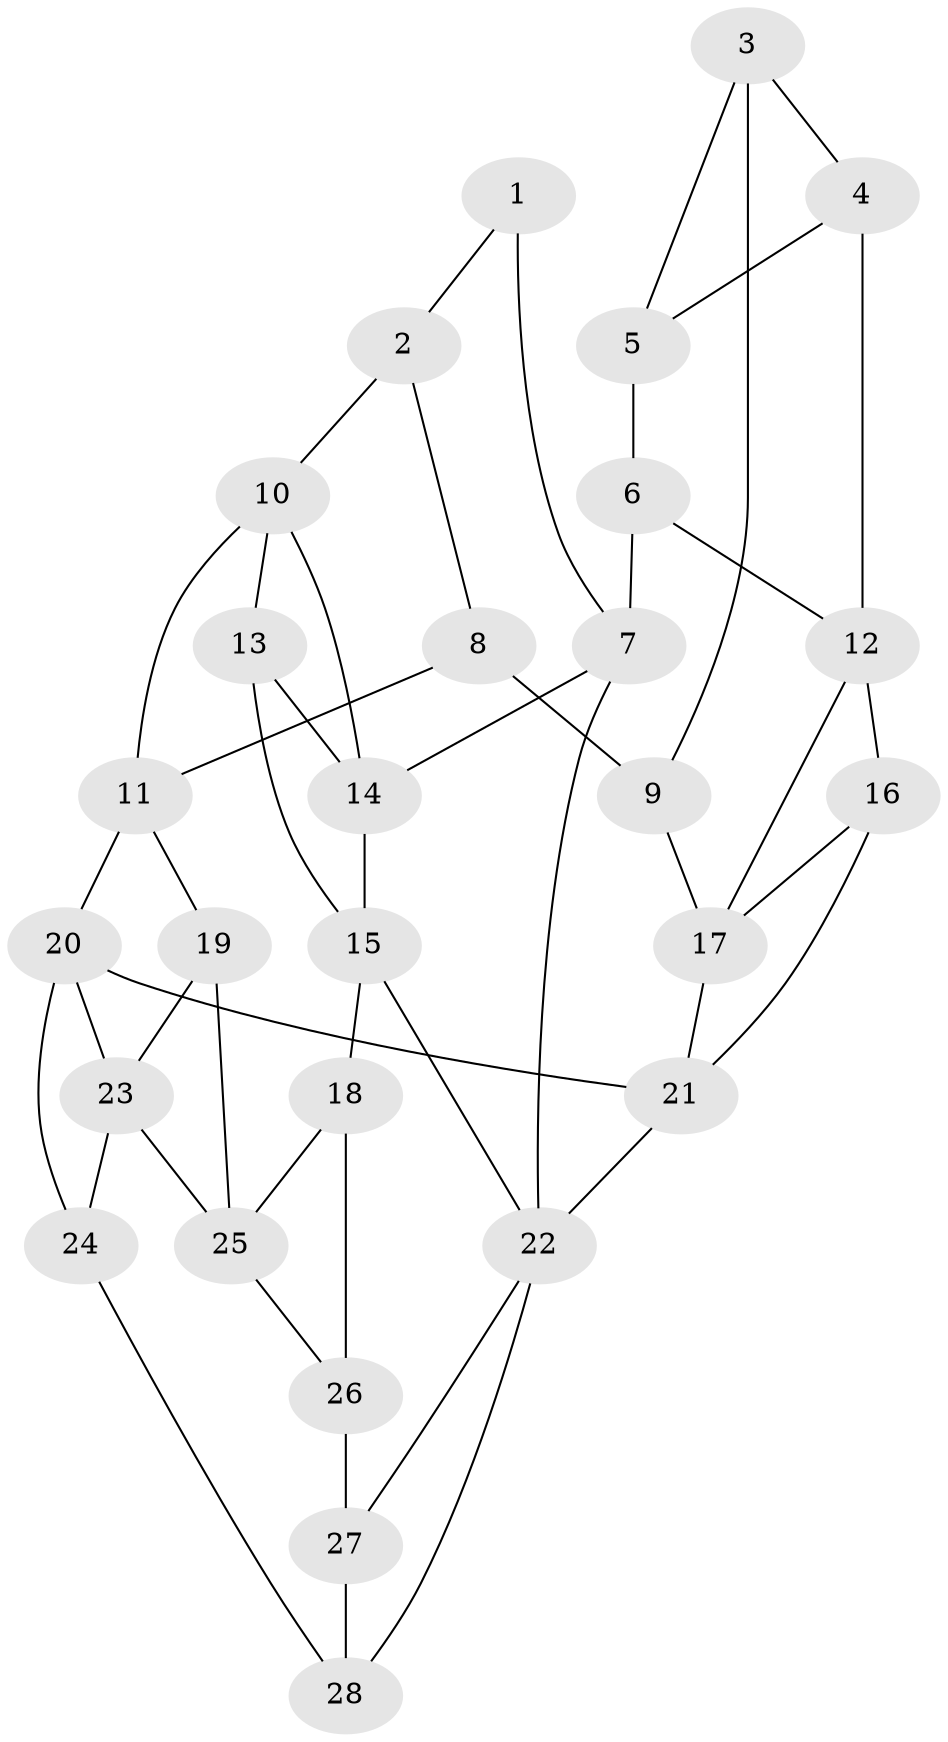// original degree distribution, {3: 0.03571428571428571, 6: 0.23214285714285715, 5: 0.4642857142857143, 4: 0.26785714285714285}
// Generated by graph-tools (version 1.1) at 2025/03/03/09/25 03:03:17]
// undirected, 28 vertices, 48 edges
graph export_dot {
graph [start="1"]
  node [color=gray90,style=filled];
  1;
  2;
  3;
  4;
  5;
  6;
  7;
  8;
  9;
  10;
  11;
  12;
  13;
  14;
  15;
  16;
  17;
  18;
  19;
  20;
  21;
  22;
  23;
  24;
  25;
  26;
  27;
  28;
  1 -- 2 [weight=1.0];
  1 -- 7 [weight=2.0];
  2 -- 8 [weight=1.0];
  2 -- 10 [weight=1.0];
  3 -- 4 [weight=1.0];
  3 -- 5 [weight=1.0];
  3 -- 9 [weight=1.0];
  4 -- 5 [weight=1.0];
  4 -- 12 [weight=1.0];
  5 -- 6 [weight=2.0];
  6 -- 7 [weight=1.0];
  6 -- 12 [weight=1.0];
  7 -- 14 [weight=1.0];
  7 -- 22 [weight=2.0];
  8 -- 9 [weight=2.0];
  8 -- 11 [weight=1.0];
  9 -- 17 [weight=1.0];
  10 -- 11 [weight=1.0];
  10 -- 13 [weight=1.0];
  10 -- 14 [weight=1.0];
  11 -- 19 [weight=1.0];
  11 -- 20 [weight=1.0];
  12 -- 16 [weight=1.0];
  12 -- 17 [weight=1.0];
  13 -- 14 [weight=1.0];
  13 -- 15 [weight=1.0];
  14 -- 15 [weight=1.0];
  15 -- 18 [weight=1.0];
  15 -- 22 [weight=1.0];
  16 -- 17 [weight=1.0];
  16 -- 21 [weight=1.0];
  17 -- 21 [weight=1.0];
  18 -- 25 [weight=1.0];
  18 -- 26 [weight=1.0];
  19 -- 23 [weight=1.0];
  19 -- 25 [weight=1.0];
  20 -- 21 [weight=1.0];
  20 -- 23 [weight=1.0];
  20 -- 24 [weight=1.0];
  21 -- 22 [weight=1.0];
  22 -- 27 [weight=1.0];
  22 -- 28 [weight=1.0];
  23 -- 24 [weight=1.0];
  23 -- 25 [weight=1.0];
  24 -- 28 [weight=1.0];
  25 -- 26 [weight=1.0];
  26 -- 27 [weight=2.0];
  27 -- 28 [weight=1.0];
}
